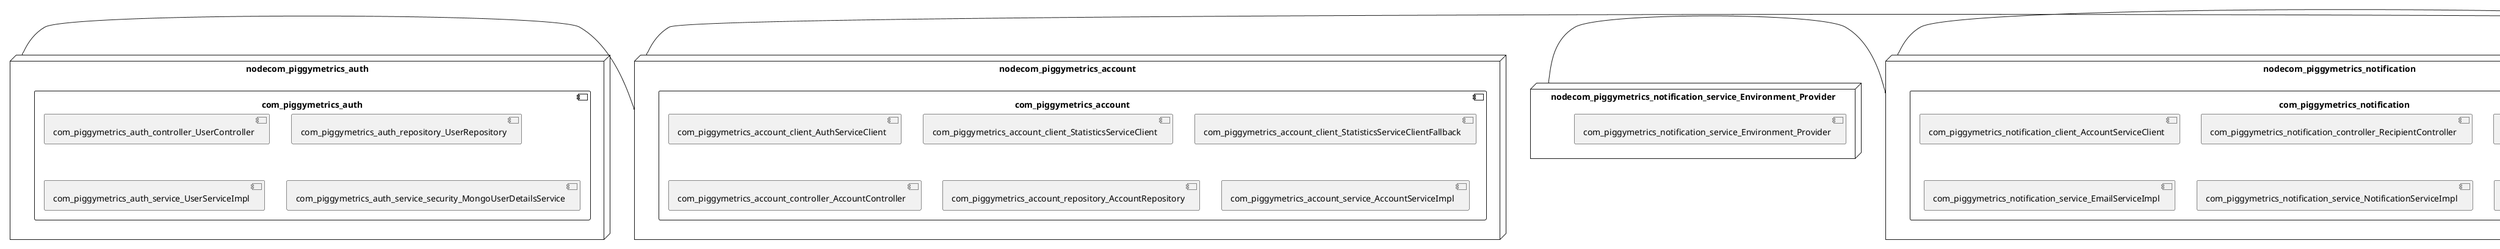 @startuml
skinparam fixCircleLabelOverlapping true
skinparam componentStyle uml2
node nodecom_piggymetrics_account {
component com_piggymetrics_account {
[com_piggymetrics_account_client_AuthServiceClient] [[sqshq-piggymetrics.system#_2zlLgfrUEe6-KcymzvgQDg]]
[com_piggymetrics_account_client_StatisticsServiceClient] [[sqshq-piggymetrics.system#_2zlLgfrUEe6-KcymzvgQDg]]
[com_piggymetrics_account_client_StatisticsServiceClientFallback] [[sqshq-piggymetrics.system#_2zlLgfrUEe6-KcymzvgQDg]]
[com_piggymetrics_account_controller_AccountController] [[sqshq-piggymetrics.system#_2zlLgfrUEe6-KcymzvgQDg]]
[com_piggymetrics_account_repository_AccountRepository] [[sqshq-piggymetrics.system#_2zlLgfrUEe6-KcymzvgQDg]]
[com_piggymetrics_account_service_AccountServiceImpl] [[sqshq-piggymetrics.system#_2zlLgfrUEe6-KcymzvgQDg]]
}
}
node nodecom_piggymetrics_auth {
component com_piggymetrics_auth {
[com_piggymetrics_auth_controller_UserController] [[sqshq-piggymetrics.system#_2zlLgfrUEe6-KcymzvgQDg]]
[com_piggymetrics_auth_repository_UserRepository] [[sqshq-piggymetrics.system#_2zlLgfrUEe6-KcymzvgQDg]]
[com_piggymetrics_auth_service_UserServiceImpl] [[sqshq-piggymetrics.system#_2zlLgfrUEe6-KcymzvgQDg]]
[com_piggymetrics_auth_service_security_MongoUserDetailsService] [[sqshq-piggymetrics.system#_2zlLgfrUEe6-KcymzvgQDg]]
}
}
node nodecom_piggymetrics_notification {
component com_piggymetrics_notification {
[com_piggymetrics_notification_client_AccountServiceClient] [[sqshq-piggymetrics.system#_2zlLgfrUEe6-KcymzvgQDg]]
[com_piggymetrics_notification_controller_RecipientController] [[sqshq-piggymetrics.system#_2zlLgfrUEe6-KcymzvgQDg]]
[com_piggymetrics_notification_repository_RecipientRepository] [[sqshq-piggymetrics.system#_2zlLgfrUEe6-KcymzvgQDg]]
[com_piggymetrics_notification_service_EmailServiceImpl] [[sqshq-piggymetrics.system#_2zlLgfrUEe6-KcymzvgQDg]]
[com_piggymetrics_notification_service_NotificationServiceImpl] [[sqshq-piggymetrics.system#_2zlLgfrUEe6-KcymzvgQDg]]
[com_piggymetrics_notification_service_RecipientServiceImpl] [[sqshq-piggymetrics.system#_2zlLgfrUEe6-KcymzvgQDg]]
}
}
node nodecom_piggymetrics_statistics {
component com_piggymetrics_statistics {
[com_piggymetrics_statistics_client_ExchangeRatesClient] [[sqshq-piggymetrics.system#_2zlLgfrUEe6-KcymzvgQDg]]
[com_piggymetrics_statistics_client_ExchangeRatesClientFallback] [[sqshq-piggymetrics.system#_2zlLgfrUEe6-KcymzvgQDg]]
[com_piggymetrics_statistics_controller_StatisticsController] [[sqshq-piggymetrics.system#_2zlLgfrUEe6-KcymzvgQDg]]
[com_piggymetrics_statistics_repository_DataPointRepository] [[sqshq-piggymetrics.system#_2zlLgfrUEe6-KcymzvgQDg]]
[com_piggymetrics_statistics_service_ExchangeRatesServiceImpl] [[sqshq-piggymetrics.system#_2zlLgfrUEe6-KcymzvgQDg]]
[com_piggymetrics_statistics_service_StatisticsServiceImpl] [[sqshq-piggymetrics.system#_2zlLgfrUEe6-KcymzvgQDg]]
}
}
node nodecom_piggymetrics_notification_service_Environment_Provider {
[com_piggymetrics_notification_service_Environment_Provider] [[sqshq-piggymetrics.system#_2zlLgfrUEe6-KcymzvgQDg]]
}
node nodecom_piggymetrics_notification_service_JavaMailSender_Provider {
[com_piggymetrics_notification_service_JavaMailSender_Provider] [[sqshq-piggymetrics.system#_2zlLgfrUEe6-KcymzvgQDg]]
}
node noderates_client_latest_Provider {
[rates_client_latest_Provider] [[sqshq-piggymetrics.system#_2zlLgfrUEe6-KcymzvgQDg]]
}
[nodecom_piggymetrics_auth] - [nodecom_piggymetrics_account]
[nodecom_piggymetrics_notification_service_Environment_Provider] - [nodecom_piggymetrics_notification]
[nodecom_piggymetrics_notification_service_JavaMailSender_Provider] - [nodecom_piggymetrics_notification]
[nodecom_piggymetrics_statistics] - [nodecom_piggymetrics_account]

@enduml
